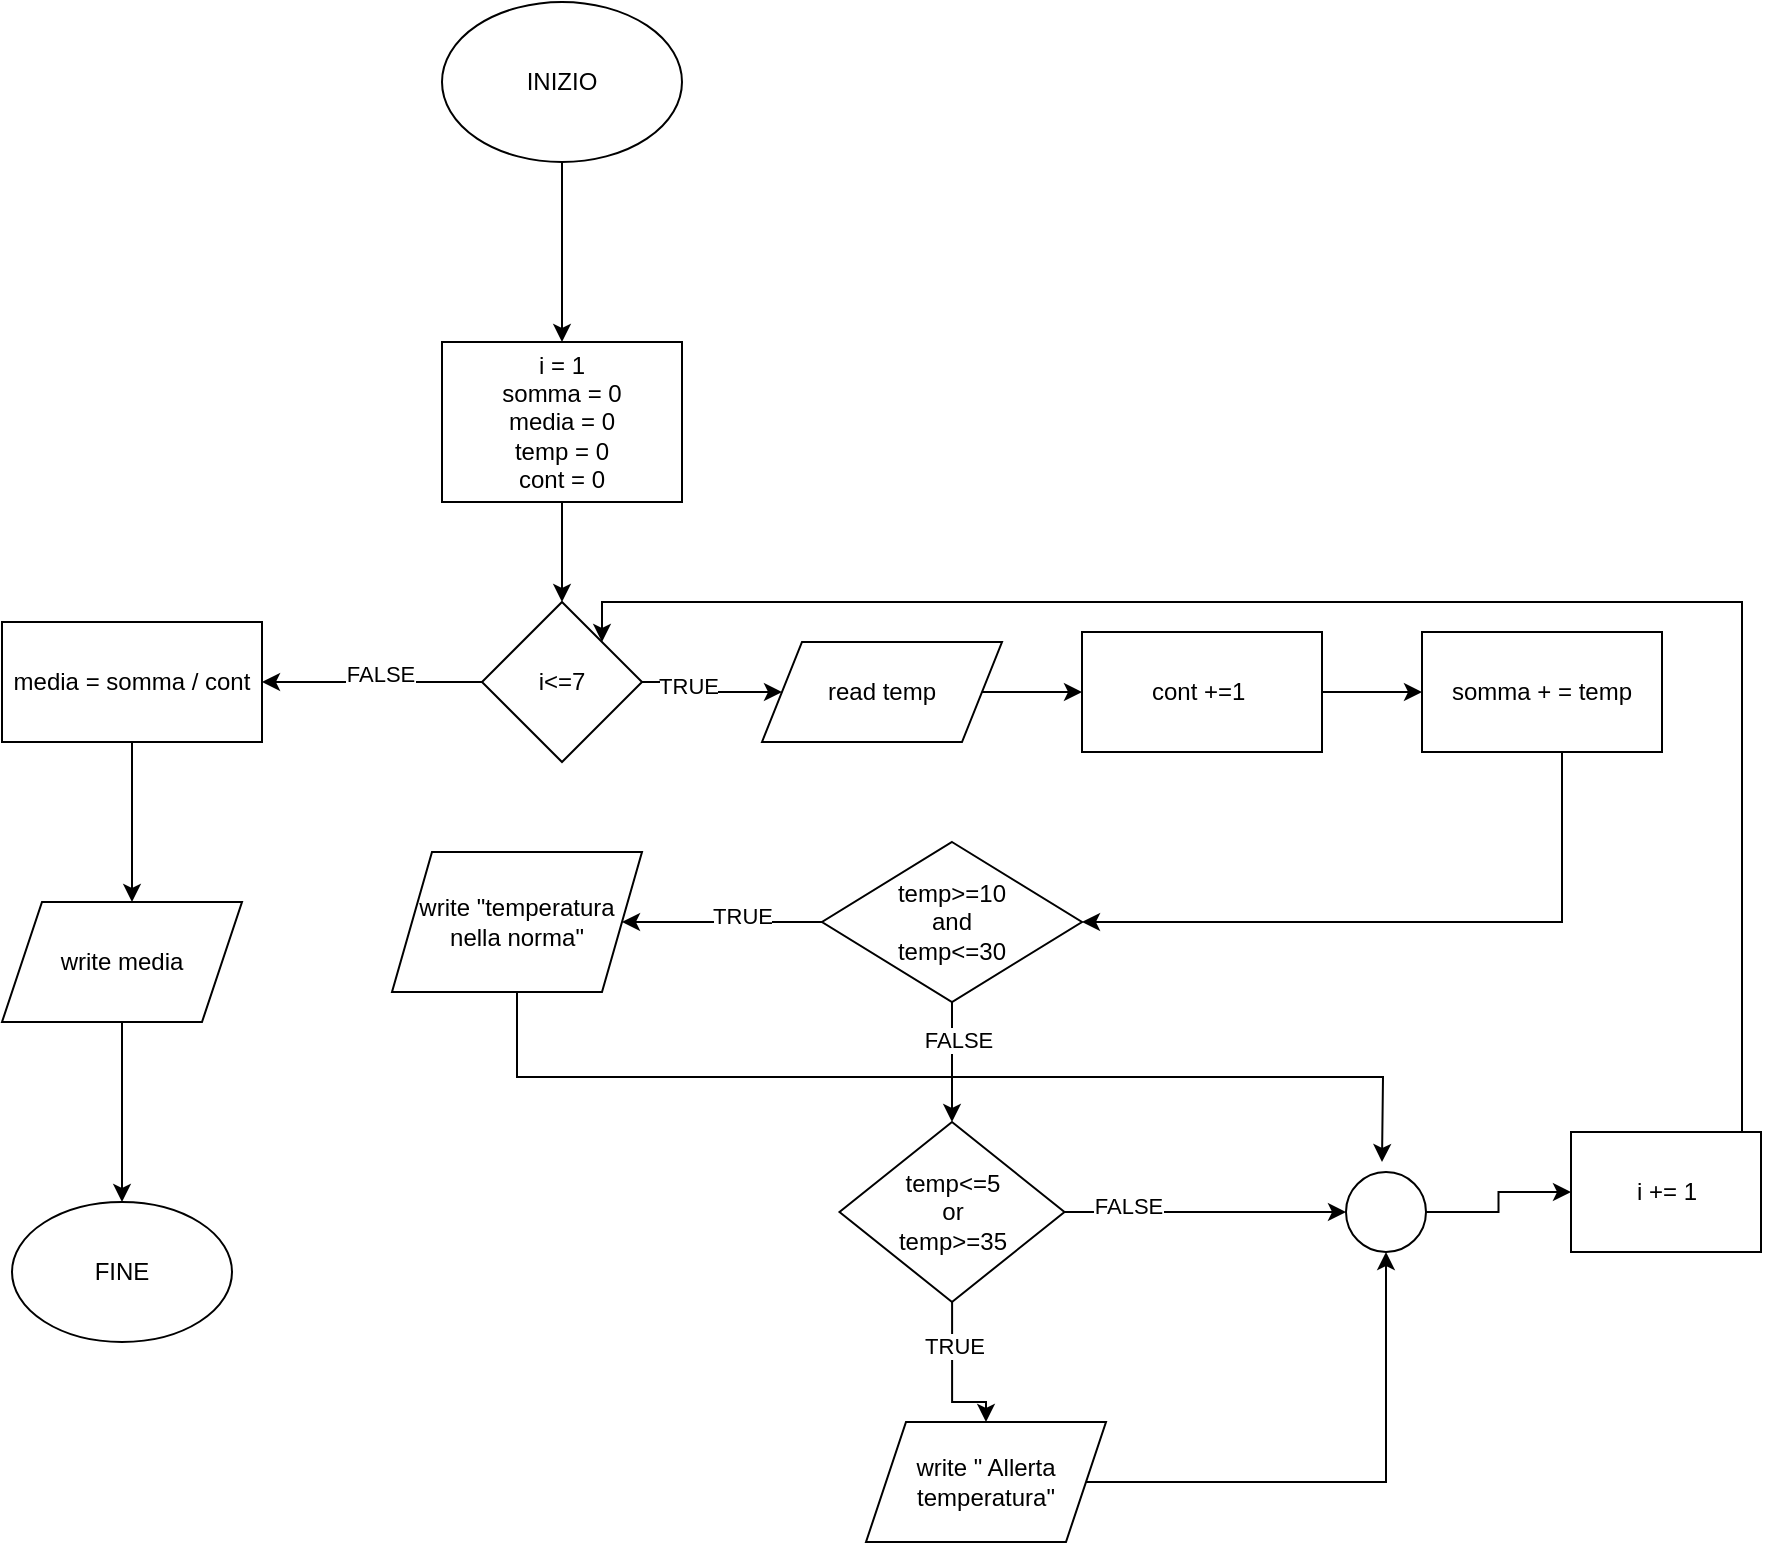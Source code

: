 <mxfile version="26.0.10">
  <diagram name="Pagina-1" id="YQXHqJPj2iigatmt3TYY">
    <mxGraphModel dx="1514" dy="793" grid="1" gridSize="10" guides="1" tooltips="1" connect="1" arrows="1" fold="1" page="1" pageScale="1" pageWidth="1169" pageHeight="827" math="0" shadow="0">
      <root>
        <mxCell id="0" />
        <mxCell id="1" parent="0" />
        <mxCell id="dZUwvz9HDP0sE0T2P84A-5" value="" style="edgeStyle=orthogonalEdgeStyle;rounded=0;orthogonalLoop=1;jettySize=auto;html=1;" parent="1" source="dZUwvz9HDP0sE0T2P84A-1" target="dZUwvz9HDP0sE0T2P84A-4" edge="1">
          <mxGeometry relative="1" as="geometry" />
        </mxCell>
        <mxCell id="dZUwvz9HDP0sE0T2P84A-1" value="INIZIO" style="ellipse;whiteSpace=wrap;html=1;" parent="1" vertex="1">
          <mxGeometry x="510" y="20" width="120" height="80" as="geometry" />
        </mxCell>
        <mxCell id="dZUwvz9HDP0sE0T2P84A-18" value="" style="edgeStyle=orthogonalEdgeStyle;rounded=0;orthogonalLoop=1;jettySize=auto;html=1;" parent="1" source="dZUwvz9HDP0sE0T2P84A-2" target="dZUwvz9HDP0sE0T2P84A-17" edge="1">
          <mxGeometry relative="1" as="geometry" />
        </mxCell>
        <mxCell id="dZUwvz9HDP0sE0T2P84A-2" value="read temp" style="shape=parallelogram;perimeter=parallelogramPerimeter;whiteSpace=wrap;html=1;fixedSize=1;" parent="1" vertex="1">
          <mxGeometry x="670" y="340" width="120" height="50" as="geometry" />
        </mxCell>
        <mxCell id="dZUwvz9HDP0sE0T2P84A-9" value="" style="edgeStyle=orthogonalEdgeStyle;rounded=0;orthogonalLoop=1;jettySize=auto;html=1;" parent="1" source="dZUwvz9HDP0sE0T2P84A-4" target="dZUwvz9HDP0sE0T2P84A-8" edge="1">
          <mxGeometry relative="1" as="geometry" />
        </mxCell>
        <mxCell id="dZUwvz9HDP0sE0T2P84A-4" value="i = 1&lt;div&gt;somma = 0&lt;div&gt;media = 0&lt;/div&gt;&lt;/div&gt;&lt;div&gt;temp = 0&lt;/div&gt;&lt;div&gt;cont = 0&lt;/div&gt;" style="rounded=0;whiteSpace=wrap;html=1;" parent="1" vertex="1">
          <mxGeometry x="510" y="190" width="120" height="80" as="geometry" />
        </mxCell>
        <mxCell id="dZUwvz9HDP0sE0T2P84A-10" value="" style="edgeStyle=orthogonalEdgeStyle;rounded=0;orthogonalLoop=1;jettySize=auto;html=1;" parent="1" source="dZUwvz9HDP0sE0T2P84A-8" target="dZUwvz9HDP0sE0T2P84A-2" edge="1">
          <mxGeometry relative="1" as="geometry" />
        </mxCell>
        <mxCell id="dZUwvz9HDP0sE0T2P84A-11" value="TRUE" style="edgeLabel;html=1;align=center;verticalAlign=middle;resizable=0;points=[];" parent="dZUwvz9HDP0sE0T2P84A-10" vertex="1" connectable="0">
          <mxGeometry x="-0.391" y="-2" relative="1" as="geometry">
            <mxPoint as="offset" />
          </mxGeometry>
        </mxCell>
        <mxCell id="dZUwvz9HDP0sE0T2P84A-21" style="edgeStyle=orthogonalEdgeStyle;rounded=0;orthogonalLoop=1;jettySize=auto;html=1;exitX=0;exitY=0.5;exitDx=0;exitDy=0;" parent="1" source="dZUwvz9HDP0sE0T2P84A-8" edge="1">
          <mxGeometry relative="1" as="geometry">
            <mxPoint x="420" y="360" as="targetPoint" />
          </mxGeometry>
        </mxCell>
        <mxCell id="dZUwvz9HDP0sE0T2P84A-22" value="FALSE" style="edgeLabel;html=1;align=center;verticalAlign=middle;resizable=0;points=[];" parent="dZUwvz9HDP0sE0T2P84A-21" vertex="1" connectable="0">
          <mxGeometry x="-0.068" y="-4" relative="1" as="geometry">
            <mxPoint as="offset" />
          </mxGeometry>
        </mxCell>
        <mxCell id="dZUwvz9HDP0sE0T2P84A-8" value="i&amp;lt;=7" style="rhombus;whiteSpace=wrap;html=1;" parent="1" vertex="1">
          <mxGeometry x="530" y="320" width="80" height="80" as="geometry" />
        </mxCell>
        <mxCell id="dZUwvz9HDP0sE0T2P84A-20" value="" style="edgeStyle=orthogonalEdgeStyle;rounded=0;orthogonalLoop=1;jettySize=auto;html=1;" parent="1" source="dZUwvz9HDP0sE0T2P84A-17" target="dZUwvz9HDP0sE0T2P84A-19" edge="1">
          <mxGeometry relative="1" as="geometry" />
        </mxCell>
        <mxCell id="dZUwvz9HDP0sE0T2P84A-17" value="cont +=1&amp;nbsp;" style="whiteSpace=wrap;html=1;" parent="1" vertex="1">
          <mxGeometry x="830" y="335" width="120" height="60" as="geometry" />
        </mxCell>
        <mxCell id="dZUwvz9HDP0sE0T2P84A-31" value="" style="edgeStyle=orthogonalEdgeStyle;rounded=0;orthogonalLoop=1;jettySize=auto;html=1;" parent="1" source="dZUwvz9HDP0sE0T2P84A-19" target="dZUwvz9HDP0sE0T2P84A-30" edge="1">
          <mxGeometry relative="1" as="geometry">
            <Array as="points">
              <mxPoint x="1070" y="480" />
            </Array>
          </mxGeometry>
        </mxCell>
        <mxCell id="dZUwvz9HDP0sE0T2P84A-19" value="somma + = temp" style="whiteSpace=wrap;html=1;" parent="1" vertex="1">
          <mxGeometry x="1000" y="335" width="120" height="60" as="geometry" />
        </mxCell>
        <mxCell id="dZUwvz9HDP0sE0T2P84A-26" value="" style="edgeStyle=orthogonalEdgeStyle;rounded=0;orthogonalLoop=1;jettySize=auto;html=1;" parent="1" source="dZUwvz9HDP0sE0T2P84A-24" edge="1">
          <mxGeometry relative="1" as="geometry">
            <mxPoint x="355" y="470" as="targetPoint" />
          </mxGeometry>
        </mxCell>
        <mxCell id="dZUwvz9HDP0sE0T2P84A-24" value="media = somma / cont" style="rounded=0;whiteSpace=wrap;html=1;" parent="1" vertex="1">
          <mxGeometry x="290" y="330" width="130" height="60" as="geometry" />
        </mxCell>
        <mxCell id="dZUwvz9HDP0sE0T2P84A-29" value="" style="edgeStyle=orthogonalEdgeStyle;rounded=0;orthogonalLoop=1;jettySize=auto;html=1;" parent="1" source="dZUwvz9HDP0sE0T2P84A-27" target="dZUwvz9HDP0sE0T2P84A-28" edge="1">
          <mxGeometry relative="1" as="geometry" />
        </mxCell>
        <mxCell id="dZUwvz9HDP0sE0T2P84A-27" value="write media" style="shape=parallelogram;perimeter=parallelogramPerimeter;whiteSpace=wrap;html=1;fixedSize=1;" parent="1" vertex="1">
          <mxGeometry x="290" y="470" width="120" height="60" as="geometry" />
        </mxCell>
        <mxCell id="dZUwvz9HDP0sE0T2P84A-28" value="FINE" style="ellipse;whiteSpace=wrap;html=1;" parent="1" vertex="1">
          <mxGeometry x="295" y="620" width="110" height="70" as="geometry" />
        </mxCell>
        <mxCell id="dZUwvz9HDP0sE0T2P84A-33" value="" style="edgeStyle=orthogonalEdgeStyle;rounded=0;orthogonalLoop=1;jettySize=auto;html=1;" parent="1" source="dZUwvz9HDP0sE0T2P84A-30" target="dZUwvz9HDP0sE0T2P84A-32" edge="1">
          <mxGeometry relative="1" as="geometry" />
        </mxCell>
        <mxCell id="dZUwvz9HDP0sE0T2P84A-34" value="TRUE" style="edgeLabel;html=1;align=center;verticalAlign=middle;resizable=0;points=[];" parent="dZUwvz9HDP0sE0T2P84A-33" vertex="1" connectable="0">
          <mxGeometry x="-0.19" y="-3" relative="1" as="geometry">
            <mxPoint as="offset" />
          </mxGeometry>
        </mxCell>
        <mxCell id="6OEVWd2vWRLiNBe1epSW-2" style="edgeStyle=orthogonalEdgeStyle;rounded=0;orthogonalLoop=1;jettySize=auto;html=1;entryX=0.5;entryY=0;entryDx=0;entryDy=0;" edge="1" parent="1" source="dZUwvz9HDP0sE0T2P84A-30" target="dZUwvz9HDP0sE0T2P84A-40">
          <mxGeometry relative="1" as="geometry" />
        </mxCell>
        <mxCell id="6OEVWd2vWRLiNBe1epSW-3" value="FALSE" style="edgeLabel;html=1;align=center;verticalAlign=middle;resizable=0;points=[];" vertex="1" connectable="0" parent="6OEVWd2vWRLiNBe1epSW-2">
          <mxGeometry x="-0.383" y="3" relative="1" as="geometry">
            <mxPoint as="offset" />
          </mxGeometry>
        </mxCell>
        <mxCell id="dZUwvz9HDP0sE0T2P84A-30" value="temp&amp;gt;=10&lt;div&gt;and&lt;/div&gt;&lt;div&gt;temp&amp;lt;=30&lt;/div&gt;" style="rhombus;whiteSpace=wrap;html=1;" parent="1" vertex="1">
          <mxGeometry x="700" y="440" width="130" height="80" as="geometry" />
        </mxCell>
        <mxCell id="6OEVWd2vWRLiNBe1epSW-4" style="edgeStyle=orthogonalEdgeStyle;rounded=0;orthogonalLoop=1;jettySize=auto;html=1;exitX=0.5;exitY=1;exitDx=0;exitDy=0;" edge="1" parent="1" source="dZUwvz9HDP0sE0T2P84A-32">
          <mxGeometry relative="1" as="geometry">
            <mxPoint x="980" y="600" as="targetPoint" />
          </mxGeometry>
        </mxCell>
        <mxCell id="dZUwvz9HDP0sE0T2P84A-32" value="write &quot;temperatura nella norma&quot;" style="shape=parallelogram;perimeter=parallelogramPerimeter;whiteSpace=wrap;html=1;fixedSize=1;" parent="1" vertex="1">
          <mxGeometry x="485" y="445" width="125" height="70" as="geometry" />
        </mxCell>
        <mxCell id="dZUwvz9HDP0sE0T2P84A-51" value="" style="edgeStyle=orthogonalEdgeStyle;rounded=0;orthogonalLoop=1;jettySize=auto;html=1;" parent="1" source="dZUwvz9HDP0sE0T2P84A-38" target="dZUwvz9HDP0sE0T2P84A-50" edge="1">
          <mxGeometry relative="1" as="geometry" />
        </mxCell>
        <mxCell id="dZUwvz9HDP0sE0T2P84A-38" value="" style="ellipse;whiteSpace=wrap;html=1;aspect=fixed;" parent="1" vertex="1">
          <mxGeometry x="962" y="605" width="40" height="40" as="geometry" />
        </mxCell>
        <mxCell id="dZUwvz9HDP0sE0T2P84A-44" value="" style="edgeStyle=orthogonalEdgeStyle;rounded=0;orthogonalLoop=1;jettySize=auto;html=1;" parent="1" source="dZUwvz9HDP0sE0T2P84A-40" edge="1" target="dZUwvz9HDP0sE0T2P84A-46">
          <mxGeometry relative="1" as="geometry">
            <mxPoint x="779.5" y="720" as="targetPoint" />
            <Array as="points">
              <mxPoint x="765" y="720" />
              <mxPoint x="782" y="720" />
            </Array>
          </mxGeometry>
        </mxCell>
        <mxCell id="dZUwvz9HDP0sE0T2P84A-45" value="TRUE" style="edgeLabel;html=1;align=center;verticalAlign=middle;resizable=0;points=[];" parent="dZUwvz9HDP0sE0T2P84A-44" vertex="1" connectable="0">
          <mxGeometry x="-0.424" y="1" relative="1" as="geometry">
            <mxPoint as="offset" />
          </mxGeometry>
        </mxCell>
        <mxCell id="dZUwvz9HDP0sE0T2P84A-47" style="edgeStyle=orthogonalEdgeStyle;rounded=0;orthogonalLoop=1;jettySize=auto;html=1;exitX=1;exitY=0.5;exitDx=0;exitDy=0;entryX=0;entryY=0.5;entryDx=0;entryDy=0;" parent="1" source="dZUwvz9HDP0sE0T2P84A-40" target="dZUwvz9HDP0sE0T2P84A-38" edge="1">
          <mxGeometry relative="1" as="geometry" />
        </mxCell>
        <mxCell id="dZUwvz9HDP0sE0T2P84A-48" value="FALSE" style="edgeLabel;html=1;align=center;verticalAlign=middle;resizable=0;points=[];" parent="dZUwvz9HDP0sE0T2P84A-47" vertex="1" connectable="0">
          <mxGeometry x="-0.56" y="3" relative="1" as="geometry">
            <mxPoint as="offset" />
          </mxGeometry>
        </mxCell>
        <mxCell id="dZUwvz9HDP0sE0T2P84A-40" value="temp&amp;lt;=5&lt;div&gt;or&lt;/div&gt;&lt;div&gt;temp&amp;gt;=35&lt;/div&gt;" style="rhombus;whiteSpace=wrap;html=1;" parent="1" vertex="1">
          <mxGeometry x="708.75" y="580" width="112.5" height="90" as="geometry" />
        </mxCell>
        <mxCell id="dZUwvz9HDP0sE0T2P84A-49" style="edgeStyle=orthogonalEdgeStyle;rounded=0;orthogonalLoop=1;jettySize=auto;html=1;exitX=1;exitY=0.5;exitDx=0;exitDy=0;entryX=0.5;entryY=1;entryDx=0;entryDy=0;" parent="1" source="dZUwvz9HDP0sE0T2P84A-46" target="dZUwvz9HDP0sE0T2P84A-38" edge="1">
          <mxGeometry relative="1" as="geometry" />
        </mxCell>
        <mxCell id="dZUwvz9HDP0sE0T2P84A-46" value="write &quot; Allerta temperatura&quot;" style="shape=parallelogram;perimeter=parallelogramPerimeter;whiteSpace=wrap;html=1;fixedSize=1;" parent="1" vertex="1">
          <mxGeometry x="722" y="730" width="120" height="60" as="geometry" />
        </mxCell>
        <mxCell id="dZUwvz9HDP0sE0T2P84A-52" style="edgeStyle=orthogonalEdgeStyle;rounded=0;orthogonalLoop=1;jettySize=auto;html=1;exitX=1;exitY=0.5;exitDx=0;exitDy=0;entryX=1;entryY=0;entryDx=0;entryDy=0;" parent="1" source="dZUwvz9HDP0sE0T2P84A-50" target="dZUwvz9HDP0sE0T2P84A-8" edge="1">
          <mxGeometry relative="1" as="geometry">
            <Array as="points">
              <mxPoint x="1160" y="615" />
              <mxPoint x="1160" y="320" />
              <mxPoint x="590" y="320" />
            </Array>
          </mxGeometry>
        </mxCell>
        <mxCell id="dZUwvz9HDP0sE0T2P84A-50" value="i += 1" style="whiteSpace=wrap;html=1;" parent="1" vertex="1">
          <mxGeometry x="1074.5" y="585" width="95" height="60" as="geometry" />
        </mxCell>
      </root>
    </mxGraphModel>
  </diagram>
</mxfile>
